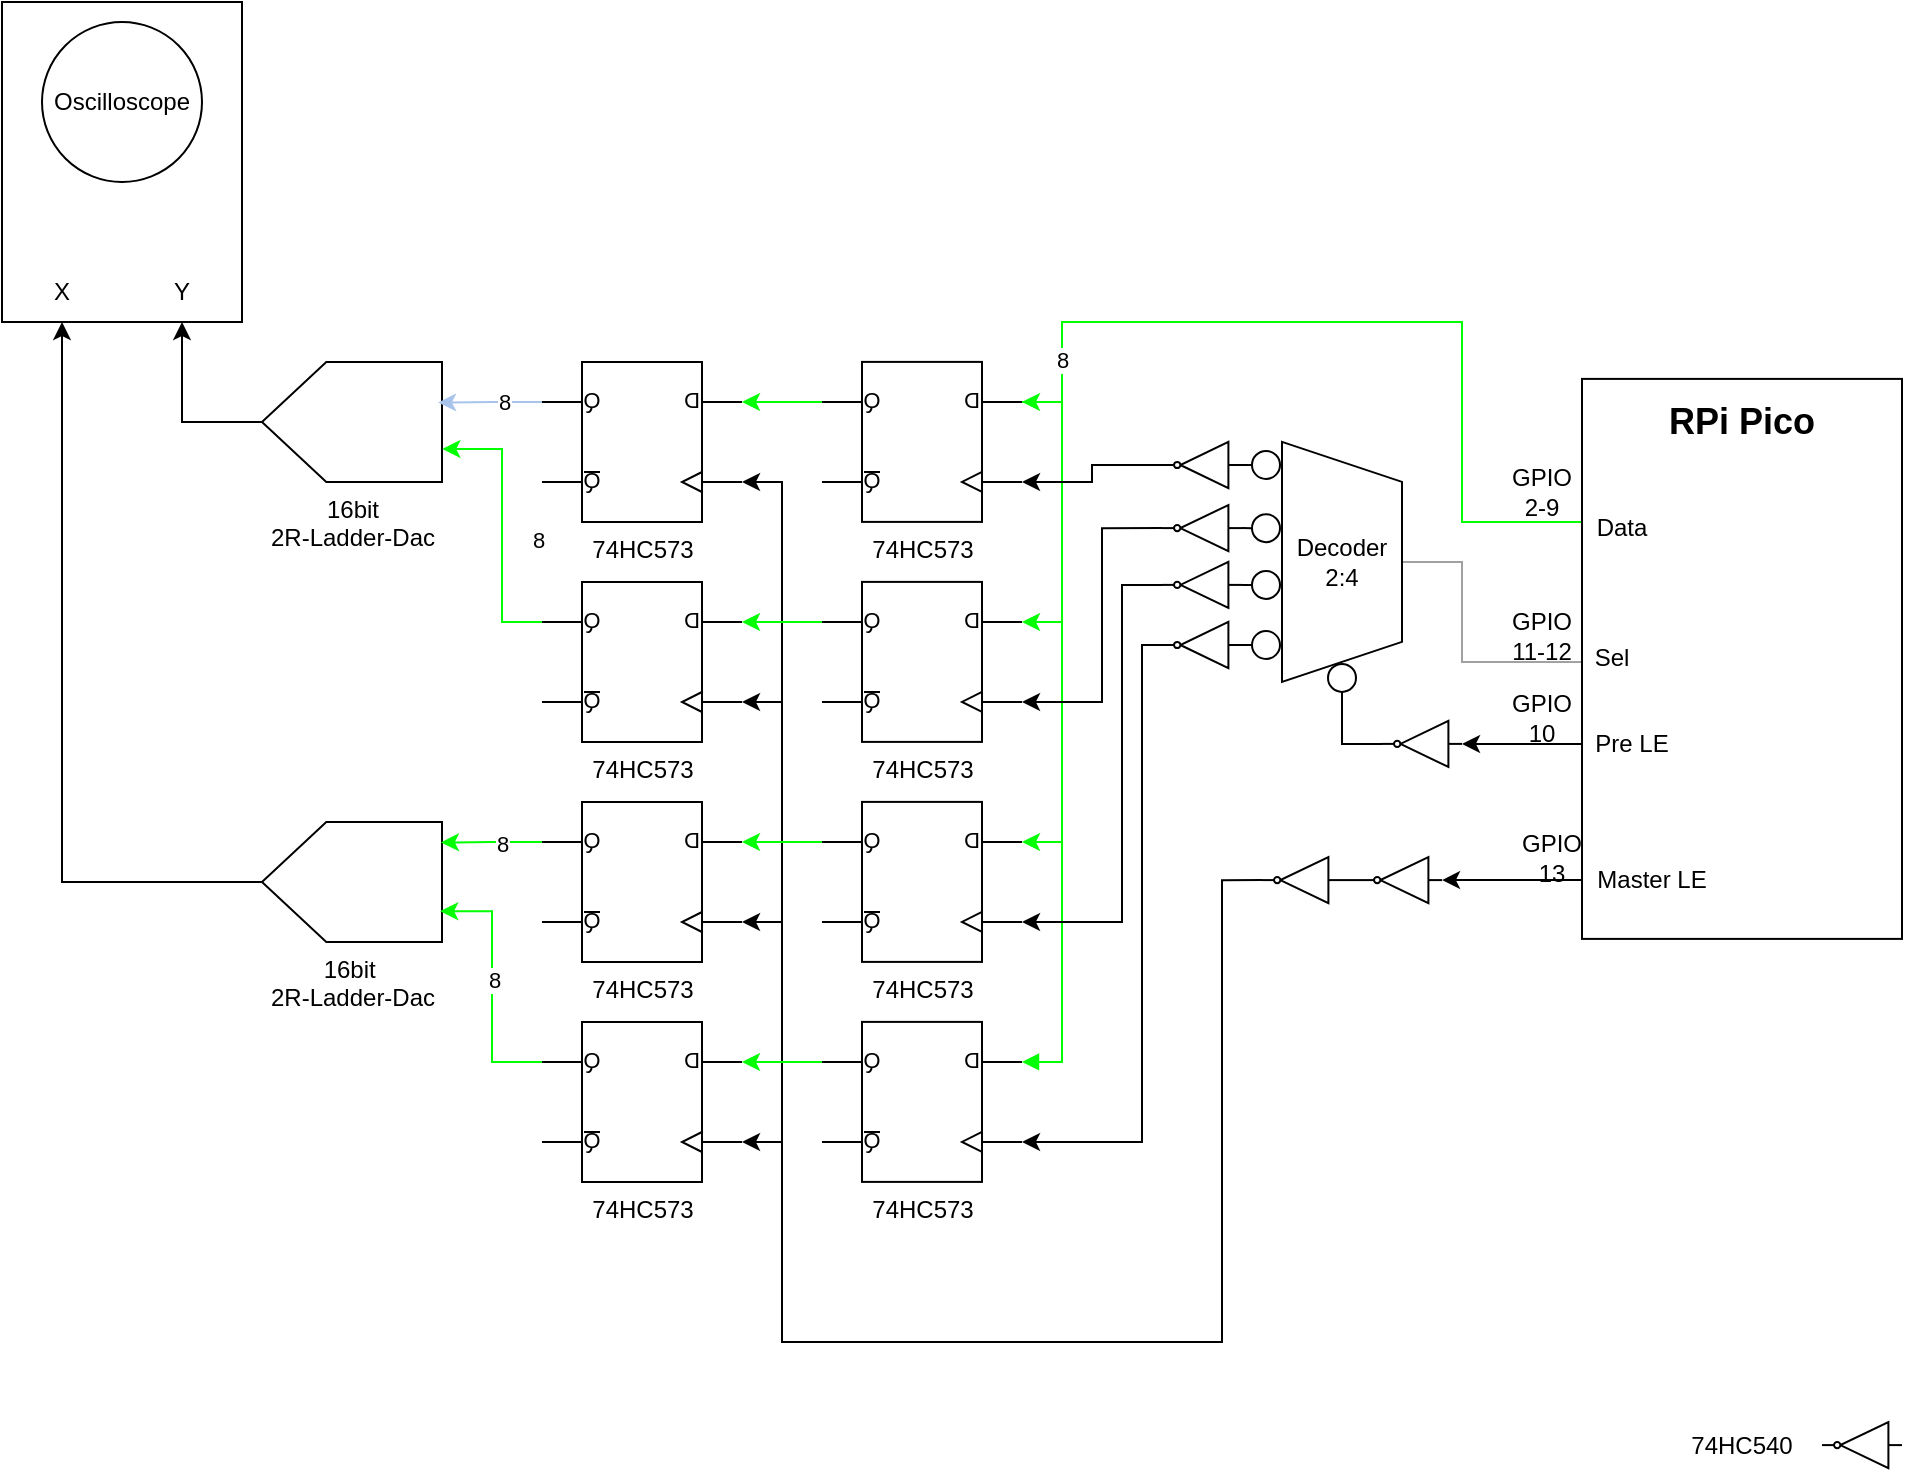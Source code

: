 <mxfile version="23.1.2" type="device">
  <diagram name="Page-1" id="mlNaame3dPTzkx42rLjh">
    <mxGraphModel dx="989" dy="567" grid="1" gridSize="10" guides="1" tooltips="1" connect="1" arrows="1" fold="1" page="1" pageScale="1" pageWidth="1169" pageHeight="827" math="0" shadow="0">
      <root>
        <mxCell id="0" />
        <mxCell id="1" parent="0" />
        <mxCell id="L3b0b9CqX7uJdZbYcvF_-2" value="" style="rounded=0;whiteSpace=wrap;html=1;" vertex="1" parent="1">
          <mxGeometry x="170" y="50" width="120" height="160" as="geometry" />
        </mxCell>
        <mxCell id="L3b0b9CqX7uJdZbYcvF_-3" value="Oscilloscope" style="ellipse;whiteSpace=wrap;html=1;aspect=fixed;" vertex="1" parent="1">
          <mxGeometry x="190" y="60" width="80" height="80" as="geometry" />
        </mxCell>
        <mxCell id="L3b0b9CqX7uJdZbYcvF_-4" value="X" style="text;html=1;strokeColor=none;fillColor=none;align=center;verticalAlign=middle;whiteSpace=wrap;rounded=0;" vertex="1" parent="1">
          <mxGeometry x="170" y="180" width="60" height="30" as="geometry" />
        </mxCell>
        <mxCell id="L3b0b9CqX7uJdZbYcvF_-5" value="Y" style="text;html=1;strokeColor=none;fillColor=none;align=center;verticalAlign=middle;whiteSpace=wrap;rounded=0;" vertex="1" parent="1">
          <mxGeometry x="230" y="180" width="60" height="30" as="geometry" />
        </mxCell>
        <mxCell id="L3b0b9CqX7uJdZbYcvF_-10" style="edgeStyle=orthogonalEdgeStyle;rounded=0;orthogonalLoop=1;jettySize=auto;html=1;entryX=0.5;entryY=1;entryDx=0;entryDy=0;" edge="1" parent="1" source="L3b0b9CqX7uJdZbYcvF_-8" target="L3b0b9CqX7uJdZbYcvF_-5">
          <mxGeometry relative="1" as="geometry" />
        </mxCell>
        <mxCell id="L3b0b9CqX7uJdZbYcvF_-8" value="&lt;div&gt;16bit&lt;/div&gt;&lt;div&gt;2R-Ladder-Dac&lt;/div&gt;" style="verticalLabelPosition=bottom;shadow=0;dashed=0;align=center;html=1;verticalAlign=top;shape=mxgraph.electrical.abstract.dac;rotation=0;flipH=1;direction=east;" vertex="1" parent="1">
          <mxGeometry x="300" y="230" width="90" height="60" as="geometry" />
        </mxCell>
        <mxCell id="L3b0b9CqX7uJdZbYcvF_-11" style="edgeStyle=orthogonalEdgeStyle;rounded=0;orthogonalLoop=1;jettySize=auto;html=1;entryX=0.5;entryY=1;entryDx=0;entryDy=0;" edge="1" parent="1" source="L3b0b9CqX7uJdZbYcvF_-9" target="L3b0b9CqX7uJdZbYcvF_-4">
          <mxGeometry relative="1" as="geometry" />
        </mxCell>
        <mxCell id="L3b0b9CqX7uJdZbYcvF_-9" value="&lt;div&gt;16bit&amp;nbsp;&lt;/div&gt;&lt;div&gt;2R-Ladder-Dac&lt;/div&gt;" style="verticalLabelPosition=bottom;shadow=0;dashed=0;align=center;html=1;verticalAlign=top;shape=mxgraph.electrical.abstract.dac;rotation=0;flipH=1;direction=east;" vertex="1" parent="1">
          <mxGeometry x="300" y="460" width="90" height="60" as="geometry" />
        </mxCell>
        <mxCell id="L3b0b9CqX7uJdZbYcvF_-50" style="edgeStyle=orthogonalEdgeStyle;rounded=0;orthogonalLoop=1;jettySize=auto;html=1;exitX=0.5;exitY=0;exitDx=0;exitDy=0;entryX=0;entryY=0.5;entryDx=0;entryDy=0;strokeColor=#A1A1A1;endArrow=none;endFill=0;" edge="1" parent="1" source="L3b0b9CqX7uJdZbYcvF_-13" target="L3b0b9CqX7uJdZbYcvF_-42">
          <mxGeometry relative="1" as="geometry">
            <Array as="points">
              <mxPoint x="900" y="329.95" />
              <mxPoint x="900" y="379.95" />
            </Array>
          </mxGeometry>
        </mxCell>
        <mxCell id="L3b0b9CqX7uJdZbYcvF_-13" value="&lt;div&gt;Decoder&lt;/div&gt;&lt;div&gt;2:4&lt;br&gt;&lt;/div&gt;" style="shape=trapezoid;perimeter=trapezoidPerimeter;whiteSpace=wrap;html=1;fixedSize=1;direction=south;" vertex="1" parent="1">
          <mxGeometry x="810" y="269.95" width="60" height="120" as="geometry" />
        </mxCell>
        <mxCell id="L3b0b9CqX7uJdZbYcvF_-46" style="edgeStyle=orthogonalEdgeStyle;rounded=0;orthogonalLoop=1;jettySize=auto;html=1;exitX=0;exitY=0.25;exitDx=0;exitDy=0;exitPerimeter=0;entryX=0;entryY=0.25;entryDx=0;entryDy=0;strokeColor=#00ff00;endArrow=none;endFill=0;" edge="1" parent="1" source="L3b0b9CqX7uJdZbYcvF_-14" target="L3b0b9CqX7uJdZbYcvF_-42">
          <mxGeometry relative="1" as="geometry">
            <Array as="points">
              <mxPoint x="700" y="249.95" />
              <mxPoint x="700" y="209.95" />
              <mxPoint x="900" y="209.95" />
              <mxPoint x="900" y="309.95" />
            </Array>
          </mxGeometry>
        </mxCell>
        <mxCell id="L3b0b9CqX7uJdZbYcvF_-14" value="&lt;div&gt;74HC573&lt;/div&gt;" style="verticalLabelPosition=bottom;shadow=0;dashed=0;align=center;html=1;verticalAlign=top;shape=mxgraph.electrical.logic_gates.d_type_flip-flop;flipH=1;" vertex="1" parent="1">
          <mxGeometry x="580" y="229.95" width="100" height="80" as="geometry" />
        </mxCell>
        <mxCell id="L3b0b9CqX7uJdZbYcvF_-28" style="edgeStyle=orthogonalEdgeStyle;rounded=0;orthogonalLoop=1;jettySize=auto;html=1;exitX=0;exitY=0.25;exitDx=0;exitDy=0;exitPerimeter=0;endArrow=none;endFill=0;strokeColor=#00ff00;startArrow=classic;startFill=1;" edge="1" parent="1" source="L3b0b9CqX7uJdZbYcvF_-15">
          <mxGeometry relative="1" as="geometry">
            <mxPoint x="700.0" y="350.191" as="targetPoint" />
          </mxGeometry>
        </mxCell>
        <mxCell id="L3b0b9CqX7uJdZbYcvF_-15" value="74HC573" style="verticalLabelPosition=bottom;shadow=0;dashed=0;align=center;html=1;verticalAlign=top;shape=mxgraph.electrical.logic_gates.d_type_flip-flop;flipH=1;" vertex="1" parent="1">
          <mxGeometry x="580" y="339.95" width="100" height="80" as="geometry" />
        </mxCell>
        <mxCell id="L3b0b9CqX7uJdZbYcvF_-29" style="edgeStyle=orthogonalEdgeStyle;rounded=0;orthogonalLoop=1;jettySize=auto;html=1;exitX=0;exitY=0.25;exitDx=0;exitDy=0;exitPerimeter=0;endArrow=none;endFill=0;strokeColor=#00ff00;startArrow=classic;startFill=1;" edge="1" parent="1" source="L3b0b9CqX7uJdZbYcvF_-16">
          <mxGeometry relative="1" as="geometry">
            <mxPoint x="700" y="449.902" as="targetPoint" />
          </mxGeometry>
        </mxCell>
        <mxCell id="L3b0b9CqX7uJdZbYcvF_-16" value="&lt;div&gt;74HC573&lt;/div&gt;&lt;div&gt;&lt;br&gt;&lt;/div&gt;" style="verticalLabelPosition=bottom;shadow=0;dashed=0;align=center;html=1;verticalAlign=top;shape=mxgraph.electrical.logic_gates.d_type_flip-flop;flipH=1;" vertex="1" parent="1">
          <mxGeometry x="580" y="449.95" width="100" height="80" as="geometry" />
        </mxCell>
        <mxCell id="L3b0b9CqX7uJdZbYcvF_-27" style="edgeStyle=orthogonalEdgeStyle;rounded=0;orthogonalLoop=1;jettySize=auto;html=1;exitX=0;exitY=0.25;exitDx=0;exitDy=0;exitPerimeter=0;endArrow=classic;endFill=1;entryX=0;entryY=0.25;entryDx=0;entryDy=0;entryPerimeter=0;strokeColor=#00ff00;startArrow=block;startFill=1;" edge="1" parent="1" source="L3b0b9CqX7uJdZbYcvF_-17" target="L3b0b9CqX7uJdZbYcvF_-14">
          <mxGeometry relative="1" as="geometry">
            <mxPoint x="710.0" y="229.95" as="targetPoint" />
          </mxGeometry>
        </mxCell>
        <mxCell id="L3b0b9CqX7uJdZbYcvF_-30" value="8" style="edgeLabel;html=1;align=center;verticalAlign=middle;resizable=0;points=[];" vertex="1" connectable="0" parent="L3b0b9CqX7uJdZbYcvF_-27">
          <mxGeometry x="0.776" relative="1" as="geometry">
            <mxPoint y="-43" as="offset" />
          </mxGeometry>
        </mxCell>
        <mxCell id="L3b0b9CqX7uJdZbYcvF_-17" value="74HC573" style="verticalLabelPosition=bottom;shadow=0;dashed=0;align=center;html=1;verticalAlign=top;shape=mxgraph.electrical.logic_gates.d_type_flip-flop;flipH=1;" vertex="1" parent="1">
          <mxGeometry x="580" y="559.95" width="100" height="80" as="geometry" />
        </mxCell>
        <mxCell id="L3b0b9CqX7uJdZbYcvF_-42" value="" style="rounded=0;whiteSpace=wrap;html=1;" vertex="1" parent="1">
          <mxGeometry x="960" y="238.45" width="160" height="280" as="geometry" />
        </mxCell>
        <mxCell id="L3b0b9CqX7uJdZbYcvF_-41" value="" style="shape=image;verticalLabelPosition=bottom;labelBackgroundColor=default;verticalAlign=top;aspect=fixed;imageAspect=0;image=https://upload.wikimedia.org/wikipedia/de/thumb/c/cb/Raspberry_Pi_Logo.svg/570px-Raspberry_Pi_Logo.svg.png;" vertex="1" parent="1">
          <mxGeometry x="1016.26" y="348.45" width="47.49" height="60" as="geometry" />
        </mxCell>
        <mxCell id="L3b0b9CqX7uJdZbYcvF_-49" value="&lt;div&gt;GPIO&lt;/div&gt;&lt;div&gt;11-12&lt;/div&gt;" style="text;html=1;strokeColor=none;fillColor=none;align=center;verticalAlign=middle;whiteSpace=wrap;rounded=0;" vertex="1" parent="1">
          <mxGeometry x="920" y="349.95" width="40" height="35" as="geometry" />
        </mxCell>
        <mxCell id="L3b0b9CqX7uJdZbYcvF_-52" value="&lt;div&gt;GPIO&lt;/div&gt;&lt;div&gt;2-9&lt;br&gt;&lt;/div&gt;" style="text;html=1;strokeColor=none;fillColor=none;align=center;verticalAlign=middle;whiteSpace=wrap;rounded=0;" vertex="1" parent="1">
          <mxGeometry x="920" y="279.95" width="40" height="30" as="geometry" />
        </mxCell>
        <mxCell id="L3b0b9CqX7uJdZbYcvF_-76" style="edgeStyle=orthogonalEdgeStyle;rounded=0;orthogonalLoop=1;jettySize=auto;html=1;exitX=0;exitY=0.75;exitDx=0;exitDy=0;exitPerimeter=0;startArrow=classic;startFill=1;endArrow=none;endFill=0;entryX=1;entryY=0.5;entryDx=0;entryDy=0;entryPerimeter=0;" edge="1" parent="1" source="L3b0b9CqX7uJdZbYcvF_-55" target="L3b0b9CqX7uJdZbYcvF_-104">
          <mxGeometry relative="1" as="geometry">
            <mxPoint x="555.217" y="720" as="targetPoint" />
            <Array as="points">
              <mxPoint x="560" y="290" />
              <mxPoint x="560" y="720" />
              <mxPoint x="780" y="720" />
              <mxPoint x="780" y="489" />
            </Array>
          </mxGeometry>
        </mxCell>
        <mxCell id="L3b0b9CqX7uJdZbYcvF_-55" value="&lt;div&gt;74HC573&lt;/div&gt;" style="verticalLabelPosition=bottom;shadow=0;dashed=0;align=center;html=1;verticalAlign=top;shape=mxgraph.electrical.logic_gates.d_type_flip-flop;flipH=1;" vertex="1" parent="1">
          <mxGeometry x="440" y="230" width="100" height="80" as="geometry" />
        </mxCell>
        <mxCell id="L3b0b9CqX7uJdZbYcvF_-79" style="edgeStyle=orthogonalEdgeStyle;rounded=0;orthogonalLoop=1;jettySize=auto;html=1;exitX=0;exitY=0.75;exitDx=0;exitDy=0;exitPerimeter=0;endArrow=none;endFill=0;startArrow=classic;startFill=1;" edge="1" parent="1" source="L3b0b9CqX7uJdZbYcvF_-56">
          <mxGeometry relative="1" as="geometry">
            <mxPoint x="560" y="400" as="targetPoint" />
          </mxGeometry>
        </mxCell>
        <mxCell id="L3b0b9CqX7uJdZbYcvF_-56" value="&lt;div&gt;74HC573&lt;/div&gt;" style="verticalLabelPosition=bottom;shadow=0;dashed=0;align=center;html=1;verticalAlign=top;shape=mxgraph.electrical.logic_gates.d_type_flip-flop;flipH=1;" vertex="1" parent="1">
          <mxGeometry x="440" y="340" width="100" height="80" as="geometry" />
        </mxCell>
        <mxCell id="L3b0b9CqX7uJdZbYcvF_-78" style="edgeStyle=orthogonalEdgeStyle;rounded=0;orthogonalLoop=1;jettySize=auto;html=1;exitX=0;exitY=0.75;exitDx=0;exitDy=0;exitPerimeter=0;endArrow=none;endFill=0;startArrow=classic;startFill=1;" edge="1" parent="1" source="L3b0b9CqX7uJdZbYcvF_-57">
          <mxGeometry relative="1" as="geometry">
            <mxPoint x="560" y="510" as="targetPoint" />
          </mxGeometry>
        </mxCell>
        <mxCell id="L3b0b9CqX7uJdZbYcvF_-57" value="&lt;div&gt;74HC573&lt;/div&gt;" style="verticalLabelPosition=bottom;shadow=0;dashed=0;align=center;html=1;verticalAlign=top;shape=mxgraph.electrical.logic_gates.d_type_flip-flop;flipH=1;" vertex="1" parent="1">
          <mxGeometry x="440" y="450" width="100" height="80" as="geometry" />
        </mxCell>
        <mxCell id="L3b0b9CqX7uJdZbYcvF_-77" style="edgeStyle=orthogonalEdgeStyle;rounded=0;orthogonalLoop=1;jettySize=auto;html=1;exitX=0;exitY=0.75;exitDx=0;exitDy=0;exitPerimeter=0;startArrow=classic;startFill=1;endArrow=none;endFill=0;" edge="1" parent="1" source="L3b0b9CqX7uJdZbYcvF_-58">
          <mxGeometry relative="1" as="geometry">
            <mxPoint x="560" y="620" as="targetPoint" />
          </mxGeometry>
        </mxCell>
        <mxCell id="L3b0b9CqX7uJdZbYcvF_-58" value="&lt;div&gt;74HC573&lt;/div&gt;" style="verticalLabelPosition=bottom;shadow=0;dashed=0;align=center;html=1;verticalAlign=top;shape=mxgraph.electrical.logic_gates.d_type_flip-flop;flipH=1;" vertex="1" parent="1">
          <mxGeometry x="440" y="560" width="100" height="80" as="geometry" />
        </mxCell>
        <mxCell id="L3b0b9CqX7uJdZbYcvF_-59" style="edgeStyle=orthogonalEdgeStyle;rounded=0;orthogonalLoop=1;jettySize=auto;html=1;exitX=1;exitY=0.25;exitDx=0;exitDy=0;exitPerimeter=0;entryX=0.022;entryY=0.338;entryDx=0;entryDy=0;entryPerimeter=0;strokeColor=#A9C4EB;" edge="1" parent="1" source="L3b0b9CqX7uJdZbYcvF_-55" target="L3b0b9CqX7uJdZbYcvF_-8">
          <mxGeometry relative="1" as="geometry" />
        </mxCell>
        <mxCell id="L3b0b9CqX7uJdZbYcvF_-73" value="&lt;div&gt;8&lt;/div&gt;" style="edgeLabel;html=1;align=center;verticalAlign=middle;resizable=0;points=[];" vertex="1" connectable="0" parent="L3b0b9CqX7uJdZbYcvF_-59">
          <mxGeometry x="-0.265" relative="1" as="geometry">
            <mxPoint as="offset" />
          </mxGeometry>
        </mxCell>
        <mxCell id="L3b0b9CqX7uJdZbYcvF_-61" style="edgeStyle=orthogonalEdgeStyle;rounded=0;orthogonalLoop=1;jettySize=auto;html=1;exitX=1;exitY=0.25;exitDx=0;exitDy=0;exitPerimeter=0;entryX=-0.002;entryY=0.725;entryDx=0;entryDy=0;entryPerimeter=0;strokeColor=#00ff00;" edge="1" parent="1" source="L3b0b9CqX7uJdZbYcvF_-56" target="L3b0b9CqX7uJdZbYcvF_-8">
          <mxGeometry relative="1" as="geometry">
            <Array as="points">
              <mxPoint x="420" y="360" />
              <mxPoint x="420" y="274" />
            </Array>
          </mxGeometry>
        </mxCell>
        <mxCell id="L3b0b9CqX7uJdZbYcvF_-62" style="edgeStyle=orthogonalEdgeStyle;rounded=0;orthogonalLoop=1;jettySize=auto;html=1;exitX=1;exitY=0.25;exitDx=0;exitDy=0;exitPerimeter=0;entryX=0.006;entryY=0.171;entryDx=0;entryDy=0;entryPerimeter=0;strokeColor=#00ff00;" edge="1" parent="1" source="L3b0b9CqX7uJdZbYcvF_-57" target="L3b0b9CqX7uJdZbYcvF_-9">
          <mxGeometry relative="1" as="geometry" />
        </mxCell>
        <mxCell id="L3b0b9CqX7uJdZbYcvF_-74" value="&lt;div&gt;8&lt;/div&gt;" style="edgeLabel;html=1;align=center;verticalAlign=middle;resizable=0;points=[];" vertex="1" connectable="0" parent="L3b0b9CqX7uJdZbYcvF_-62">
          <mxGeometry x="-0.204" y="1" relative="1" as="geometry">
            <mxPoint as="offset" />
          </mxGeometry>
        </mxCell>
        <mxCell id="L3b0b9CqX7uJdZbYcvF_-63" style="edgeStyle=orthogonalEdgeStyle;rounded=0;orthogonalLoop=1;jettySize=auto;html=1;exitX=1;exitY=0.25;exitDx=0;exitDy=0;exitPerimeter=0;entryX=0.01;entryY=0.743;entryDx=0;entryDy=0;entryPerimeter=0;strokeColor=#00ff00;" edge="1" parent="1" source="L3b0b9CqX7uJdZbYcvF_-58" target="L3b0b9CqX7uJdZbYcvF_-9">
          <mxGeometry relative="1" as="geometry" />
        </mxCell>
        <mxCell id="L3b0b9CqX7uJdZbYcvF_-75" value="&lt;div&gt;8&lt;/div&gt;" style="edgeLabel;html=1;align=center;verticalAlign=middle;resizable=0;points=[];" vertex="1" connectable="0" parent="L3b0b9CqX7uJdZbYcvF_-63">
          <mxGeometry x="0.044" y="-1" relative="1" as="geometry">
            <mxPoint as="offset" />
          </mxGeometry>
        </mxCell>
        <mxCell id="L3b0b9CqX7uJdZbYcvF_-64" style="edgeStyle=orthogonalEdgeStyle;rounded=0;orthogonalLoop=1;jettySize=auto;html=1;exitX=1;exitY=0.25;exitDx=0;exitDy=0;exitPerimeter=0;entryX=0;entryY=0.25;entryDx=0;entryDy=0;entryPerimeter=0;strokeColor=#00ff00;" edge="1" parent="1" source="L3b0b9CqX7uJdZbYcvF_-17" target="L3b0b9CqX7uJdZbYcvF_-58">
          <mxGeometry relative="1" as="geometry" />
        </mxCell>
        <mxCell id="L3b0b9CqX7uJdZbYcvF_-65" style="edgeStyle=orthogonalEdgeStyle;rounded=0;orthogonalLoop=1;jettySize=auto;html=1;exitX=1;exitY=0.25;exitDx=0;exitDy=0;exitPerimeter=0;entryX=0;entryY=0.25;entryDx=0;entryDy=0;entryPerimeter=0;strokeColor=#00ff00;" edge="1" parent="1" source="L3b0b9CqX7uJdZbYcvF_-16" target="L3b0b9CqX7uJdZbYcvF_-57">
          <mxGeometry relative="1" as="geometry" />
        </mxCell>
        <mxCell id="L3b0b9CqX7uJdZbYcvF_-66" style="edgeStyle=orthogonalEdgeStyle;rounded=0;orthogonalLoop=1;jettySize=auto;html=1;exitX=1;exitY=0.25;exitDx=0;exitDy=0;exitPerimeter=0;entryX=0;entryY=0.25;entryDx=0;entryDy=0;entryPerimeter=0;strokeColor=#00ff00;" edge="1" parent="1" source="L3b0b9CqX7uJdZbYcvF_-15" target="L3b0b9CqX7uJdZbYcvF_-56">
          <mxGeometry relative="1" as="geometry" />
        </mxCell>
        <mxCell id="L3b0b9CqX7uJdZbYcvF_-67" style="edgeStyle=orthogonalEdgeStyle;rounded=0;orthogonalLoop=1;jettySize=auto;html=1;exitX=1;exitY=0.25;exitDx=0;exitDy=0;exitPerimeter=0;entryX=0;entryY=0.25;entryDx=0;entryDy=0;entryPerimeter=0;strokeColor=#00ff00;" edge="1" parent="1" source="L3b0b9CqX7uJdZbYcvF_-14" target="L3b0b9CqX7uJdZbYcvF_-55">
          <mxGeometry relative="1" as="geometry" />
        </mxCell>
        <mxCell id="L3b0b9CqX7uJdZbYcvF_-68" value="8" style="edgeLabel;html=1;align=center;verticalAlign=middle;resizable=0;points=[];" vertex="1" connectable="0" parent="1">
          <mxGeometry x="710" y="238.45" as="geometry">
            <mxPoint x="-272" y="80" as="offset" />
          </mxGeometry>
        </mxCell>
        <mxCell id="L3b0b9CqX7uJdZbYcvF_-80" value="&lt;div&gt;GPIO&lt;/div&gt;&lt;div&gt;13&lt;br&gt;&lt;/div&gt;" style="text;html=1;strokeColor=none;fillColor=none;align=center;verticalAlign=middle;whiteSpace=wrap;rounded=0;" vertex="1" parent="1">
          <mxGeometry x="930" y="460" width="30" height="35" as="geometry" />
        </mxCell>
        <mxCell id="L3b0b9CqX7uJdZbYcvF_-81" value="Master LE" style="text;html=1;strokeColor=none;fillColor=none;align=center;verticalAlign=middle;whiteSpace=wrap;rounded=0;" vertex="1" parent="1">
          <mxGeometry x="960" y="476.55" width="70" height="25" as="geometry" />
        </mxCell>
        <mxCell id="L3b0b9CqX7uJdZbYcvF_-82" value="Sel" style="text;html=1;strokeColor=none;fillColor=none;align=center;verticalAlign=middle;whiteSpace=wrap;rounded=0;" vertex="1" parent="1">
          <mxGeometry x="960" y="365.95" width="30" height="25" as="geometry" />
        </mxCell>
        <mxCell id="L3b0b9CqX7uJdZbYcvF_-83" value="Data" style="text;html=1;strokeColor=none;fillColor=none;align=center;verticalAlign=middle;whiteSpace=wrap;rounded=0;" vertex="1" parent="1">
          <mxGeometry x="960" y="300" width="40" height="25" as="geometry" />
        </mxCell>
        <mxCell id="L3b0b9CqX7uJdZbYcvF_-86" style="edgeStyle=orthogonalEdgeStyle;rounded=0;orthogonalLoop=1;jettySize=auto;html=1;exitX=1;exitY=0.5;exitDx=0;exitDy=0;entryX=1;entryY=0.5;entryDx=0;entryDy=0;endArrow=circle;endFill=0;exitPerimeter=0;" edge="1" parent="1" source="L3b0b9CqX7uJdZbYcvF_-111" target="L3b0b9CqX7uJdZbYcvF_-13">
          <mxGeometry relative="1" as="geometry">
            <Array as="points">
              <mxPoint x="840" y="421" />
            </Array>
          </mxGeometry>
        </mxCell>
        <mxCell id="L3b0b9CqX7uJdZbYcvF_-84" value="Pre LE" style="text;html=1;strokeColor=none;fillColor=none;align=center;verticalAlign=middle;whiteSpace=wrap;rounded=0;" vertex="1" parent="1">
          <mxGeometry x="960" y="408.45" width="50" height="25" as="geometry" />
        </mxCell>
        <mxCell id="L3b0b9CqX7uJdZbYcvF_-88" value="&lt;h2&gt;RPi Pico&lt;/h2&gt;" style="text;html=1;strokeColor=none;fillColor=none;align=center;verticalAlign=middle;whiteSpace=wrap;rounded=0;" vertex="1" parent="1">
          <mxGeometry x="990" y="245" width="100" height="30" as="geometry" />
        </mxCell>
        <mxCell id="L3b0b9CqX7uJdZbYcvF_-89" value="" style="verticalLabelPosition=bottom;shadow=0;dashed=0;align=center;html=1;verticalAlign=top;shape=mxgraph.electrical.logic_gates.inverter_2;flipH=1;" vertex="1" parent="1">
          <mxGeometry x="750" y="329.9" width="40" height="23.1" as="geometry" />
        </mxCell>
        <mxCell id="L3b0b9CqX7uJdZbYcvF_-90" value="" style="verticalLabelPosition=bottom;shadow=0;dashed=0;align=center;html=1;verticalAlign=top;shape=mxgraph.electrical.logic_gates.inverter_2;flipH=1;" vertex="1" parent="1">
          <mxGeometry x="750" y="359.95" width="40" height="23.1" as="geometry" />
        </mxCell>
        <mxCell id="L3b0b9CqX7uJdZbYcvF_-91" value="" style="verticalLabelPosition=bottom;shadow=0;dashed=0;align=center;html=1;verticalAlign=top;shape=mxgraph.electrical.logic_gates.inverter_2;flipH=1;" vertex="1" parent="1">
          <mxGeometry x="750" y="301.5" width="40" height="23.1" as="geometry" />
        </mxCell>
        <mxCell id="L3b0b9CqX7uJdZbYcvF_-92" value="" style="verticalLabelPosition=bottom;shadow=0;dashed=0;align=center;html=1;verticalAlign=top;shape=mxgraph.electrical.logic_gates.inverter_2;flipH=1;" vertex="1" parent="1">
          <mxGeometry x="750" y="269.95" width="40" height="23.1" as="geometry" />
        </mxCell>
        <mxCell id="L3b0b9CqX7uJdZbYcvF_-93" style="edgeStyle=orthogonalEdgeStyle;rounded=0;orthogonalLoop=1;jettySize=auto;html=1;exitX=0;exitY=0.5;exitDx=0;exitDy=0;exitPerimeter=0;entryX=0.096;entryY=1;entryDx=0;entryDy=0;entryPerimeter=0;endArrow=circle;endFill=0;" edge="1" parent="1" source="L3b0b9CqX7uJdZbYcvF_-92" target="L3b0b9CqX7uJdZbYcvF_-13">
          <mxGeometry relative="1" as="geometry" />
        </mxCell>
        <mxCell id="L3b0b9CqX7uJdZbYcvF_-95" style="edgeStyle=orthogonalEdgeStyle;rounded=0;orthogonalLoop=1;jettySize=auto;html=1;exitX=0;exitY=0.5;exitDx=0;exitDy=0;exitPerimeter=0;entryX=0.359;entryY=1;entryDx=0;entryDy=0;entryPerimeter=0;endArrow=circle;endFill=0;" edge="1" parent="1" source="L3b0b9CqX7uJdZbYcvF_-91" target="L3b0b9CqX7uJdZbYcvF_-13">
          <mxGeometry relative="1" as="geometry" />
        </mxCell>
        <mxCell id="L3b0b9CqX7uJdZbYcvF_-96" style="edgeStyle=orthogonalEdgeStyle;rounded=0;orthogonalLoop=1;jettySize=auto;html=1;exitX=0;exitY=0.5;exitDx=0;exitDy=0;exitPerimeter=0;entryX=0.596;entryY=1;entryDx=0;entryDy=0;entryPerimeter=0;endArrow=circle;endFill=0;" edge="1" parent="1" source="L3b0b9CqX7uJdZbYcvF_-89" target="L3b0b9CqX7uJdZbYcvF_-13">
          <mxGeometry relative="1" as="geometry" />
        </mxCell>
        <mxCell id="L3b0b9CqX7uJdZbYcvF_-97" style="edgeStyle=orthogonalEdgeStyle;rounded=0;orthogonalLoop=1;jettySize=auto;html=1;exitX=0;exitY=0.5;exitDx=0;exitDy=0;exitPerimeter=0;entryX=0.847;entryY=1;entryDx=0;entryDy=0;entryPerimeter=0;endArrow=circle;endFill=0;" edge="1" parent="1" source="L3b0b9CqX7uJdZbYcvF_-90" target="L3b0b9CqX7uJdZbYcvF_-13">
          <mxGeometry relative="1" as="geometry" />
        </mxCell>
        <mxCell id="L3b0b9CqX7uJdZbYcvF_-98" style="edgeStyle=orthogonalEdgeStyle;rounded=0;orthogonalLoop=1;jettySize=auto;html=1;exitX=1;exitY=0.5;exitDx=0;exitDy=0;exitPerimeter=0;entryX=0;entryY=0.75;entryDx=0;entryDy=0;entryPerimeter=0;" edge="1" parent="1" source="L3b0b9CqX7uJdZbYcvF_-92" target="L3b0b9CqX7uJdZbYcvF_-14">
          <mxGeometry relative="1" as="geometry" />
        </mxCell>
        <mxCell id="L3b0b9CqX7uJdZbYcvF_-99" style="edgeStyle=orthogonalEdgeStyle;rounded=0;orthogonalLoop=1;jettySize=auto;html=1;exitX=1;exitY=0.5;exitDx=0;exitDy=0;exitPerimeter=0;entryX=0;entryY=0.75;entryDx=0;entryDy=0;entryPerimeter=0;" edge="1" parent="1" source="L3b0b9CqX7uJdZbYcvF_-91" target="L3b0b9CqX7uJdZbYcvF_-15">
          <mxGeometry relative="1" as="geometry">
            <Array as="points">
              <mxPoint x="720" y="313" />
              <mxPoint x="720" y="400" />
            </Array>
          </mxGeometry>
        </mxCell>
        <mxCell id="L3b0b9CqX7uJdZbYcvF_-100" style="edgeStyle=orthogonalEdgeStyle;rounded=0;orthogonalLoop=1;jettySize=auto;html=1;exitX=1;exitY=0.5;exitDx=0;exitDy=0;exitPerimeter=0;entryX=0;entryY=0.75;entryDx=0;entryDy=0;entryPerimeter=0;" edge="1" parent="1" source="L3b0b9CqX7uJdZbYcvF_-89" target="L3b0b9CqX7uJdZbYcvF_-16">
          <mxGeometry relative="1" as="geometry">
            <Array as="points">
              <mxPoint x="730" y="342" />
              <mxPoint x="730" y="510" />
            </Array>
          </mxGeometry>
        </mxCell>
        <mxCell id="L3b0b9CqX7uJdZbYcvF_-101" style="edgeStyle=orthogonalEdgeStyle;rounded=0;orthogonalLoop=1;jettySize=auto;html=1;exitX=1;exitY=0.5;exitDx=0;exitDy=0;exitPerimeter=0;entryX=0;entryY=0.75;entryDx=0;entryDy=0;entryPerimeter=0;" edge="1" parent="1" source="L3b0b9CqX7uJdZbYcvF_-90" target="L3b0b9CqX7uJdZbYcvF_-17">
          <mxGeometry relative="1" as="geometry">
            <Array as="points">
              <mxPoint x="740" y="372" />
              <mxPoint x="740" y="620" />
            </Array>
          </mxGeometry>
        </mxCell>
        <mxCell id="L3b0b9CqX7uJdZbYcvF_-102" value="74HC540" style="text;html=1;strokeColor=none;fillColor=none;align=center;verticalAlign=middle;whiteSpace=wrap;rounded=0;" vertex="1" parent="1">
          <mxGeometry x="1010" y="756.55" width="60" height="30" as="geometry" />
        </mxCell>
        <mxCell id="L3b0b9CqX7uJdZbYcvF_-104" value="" style="verticalLabelPosition=bottom;shadow=0;dashed=0;align=center;html=1;verticalAlign=top;shape=mxgraph.electrical.logic_gates.inverter_2;flipH=1;" vertex="1" parent="1">
          <mxGeometry x="800" y="477.5" width="40" height="23.1" as="geometry" />
        </mxCell>
        <mxCell id="L3b0b9CqX7uJdZbYcvF_-106" style="edgeStyle=orthogonalEdgeStyle;rounded=0;orthogonalLoop=1;jettySize=auto;html=1;entryX=0;entryY=0.5;entryDx=0;entryDy=0;endArrow=none;endFill=0;startArrow=classic;startFill=1;" edge="1" parent="1" source="L3b0b9CqX7uJdZbYcvF_-105" target="L3b0b9CqX7uJdZbYcvF_-81">
          <mxGeometry relative="1" as="geometry">
            <Array as="points">
              <mxPoint x="880" y="490" />
            </Array>
          </mxGeometry>
        </mxCell>
        <mxCell id="L3b0b9CqX7uJdZbYcvF_-105" value="" style="verticalLabelPosition=bottom;shadow=0;dashed=0;align=center;html=1;verticalAlign=top;shape=mxgraph.electrical.logic_gates.inverter_2;flipH=1;" vertex="1" parent="1">
          <mxGeometry x="850" y="477.5" width="40" height="23.1" as="geometry" />
        </mxCell>
        <mxCell id="L3b0b9CqX7uJdZbYcvF_-108" value="" style="verticalLabelPosition=bottom;shadow=0;dashed=0;align=center;html=1;verticalAlign=top;shape=mxgraph.electrical.logic_gates.inverter_2;flipH=1;" vertex="1" parent="1">
          <mxGeometry x="1080" y="760" width="40" height="23.1" as="geometry" />
        </mxCell>
        <mxCell id="L3b0b9CqX7uJdZbYcvF_-113" style="edgeStyle=orthogonalEdgeStyle;rounded=0;orthogonalLoop=1;jettySize=auto;html=1;entryX=0;entryY=0.5;entryDx=0;entryDy=0;endArrow=none;endFill=0;startArrow=classic;startFill=1;" edge="1" parent="1" source="L3b0b9CqX7uJdZbYcvF_-111" target="L3b0b9CqX7uJdZbYcvF_-84">
          <mxGeometry relative="1" as="geometry" />
        </mxCell>
        <mxCell id="L3b0b9CqX7uJdZbYcvF_-111" value="" style="verticalLabelPosition=bottom;shadow=0;dashed=0;align=center;html=1;verticalAlign=top;shape=mxgraph.electrical.logic_gates.inverter_2;flipH=1;" vertex="1" parent="1">
          <mxGeometry x="860" y="409.4" width="40" height="23.1" as="geometry" />
        </mxCell>
        <mxCell id="L3b0b9CqX7uJdZbYcvF_-114" style="edgeStyle=orthogonalEdgeStyle;rounded=0;orthogonalLoop=1;jettySize=auto;html=1;exitX=0;exitY=0.5;exitDx=0;exitDy=0;exitPerimeter=0;entryX=1;entryY=0.5;entryDx=0;entryDy=0;entryPerimeter=0;endArrow=none;endFill=0;" edge="1" parent="1" source="L3b0b9CqX7uJdZbYcvF_-104" target="L3b0b9CqX7uJdZbYcvF_-105">
          <mxGeometry relative="1" as="geometry" />
        </mxCell>
        <mxCell id="L3b0b9CqX7uJdZbYcvF_-115" value="&lt;div&gt;GPIO&lt;/div&gt;&lt;div&gt;10&lt;/div&gt;" style="text;html=1;strokeColor=none;fillColor=none;align=center;verticalAlign=middle;whiteSpace=wrap;rounded=0;" vertex="1" parent="1">
          <mxGeometry x="920" y="395" width="40" height="25" as="geometry" />
        </mxCell>
      </root>
    </mxGraphModel>
  </diagram>
</mxfile>
